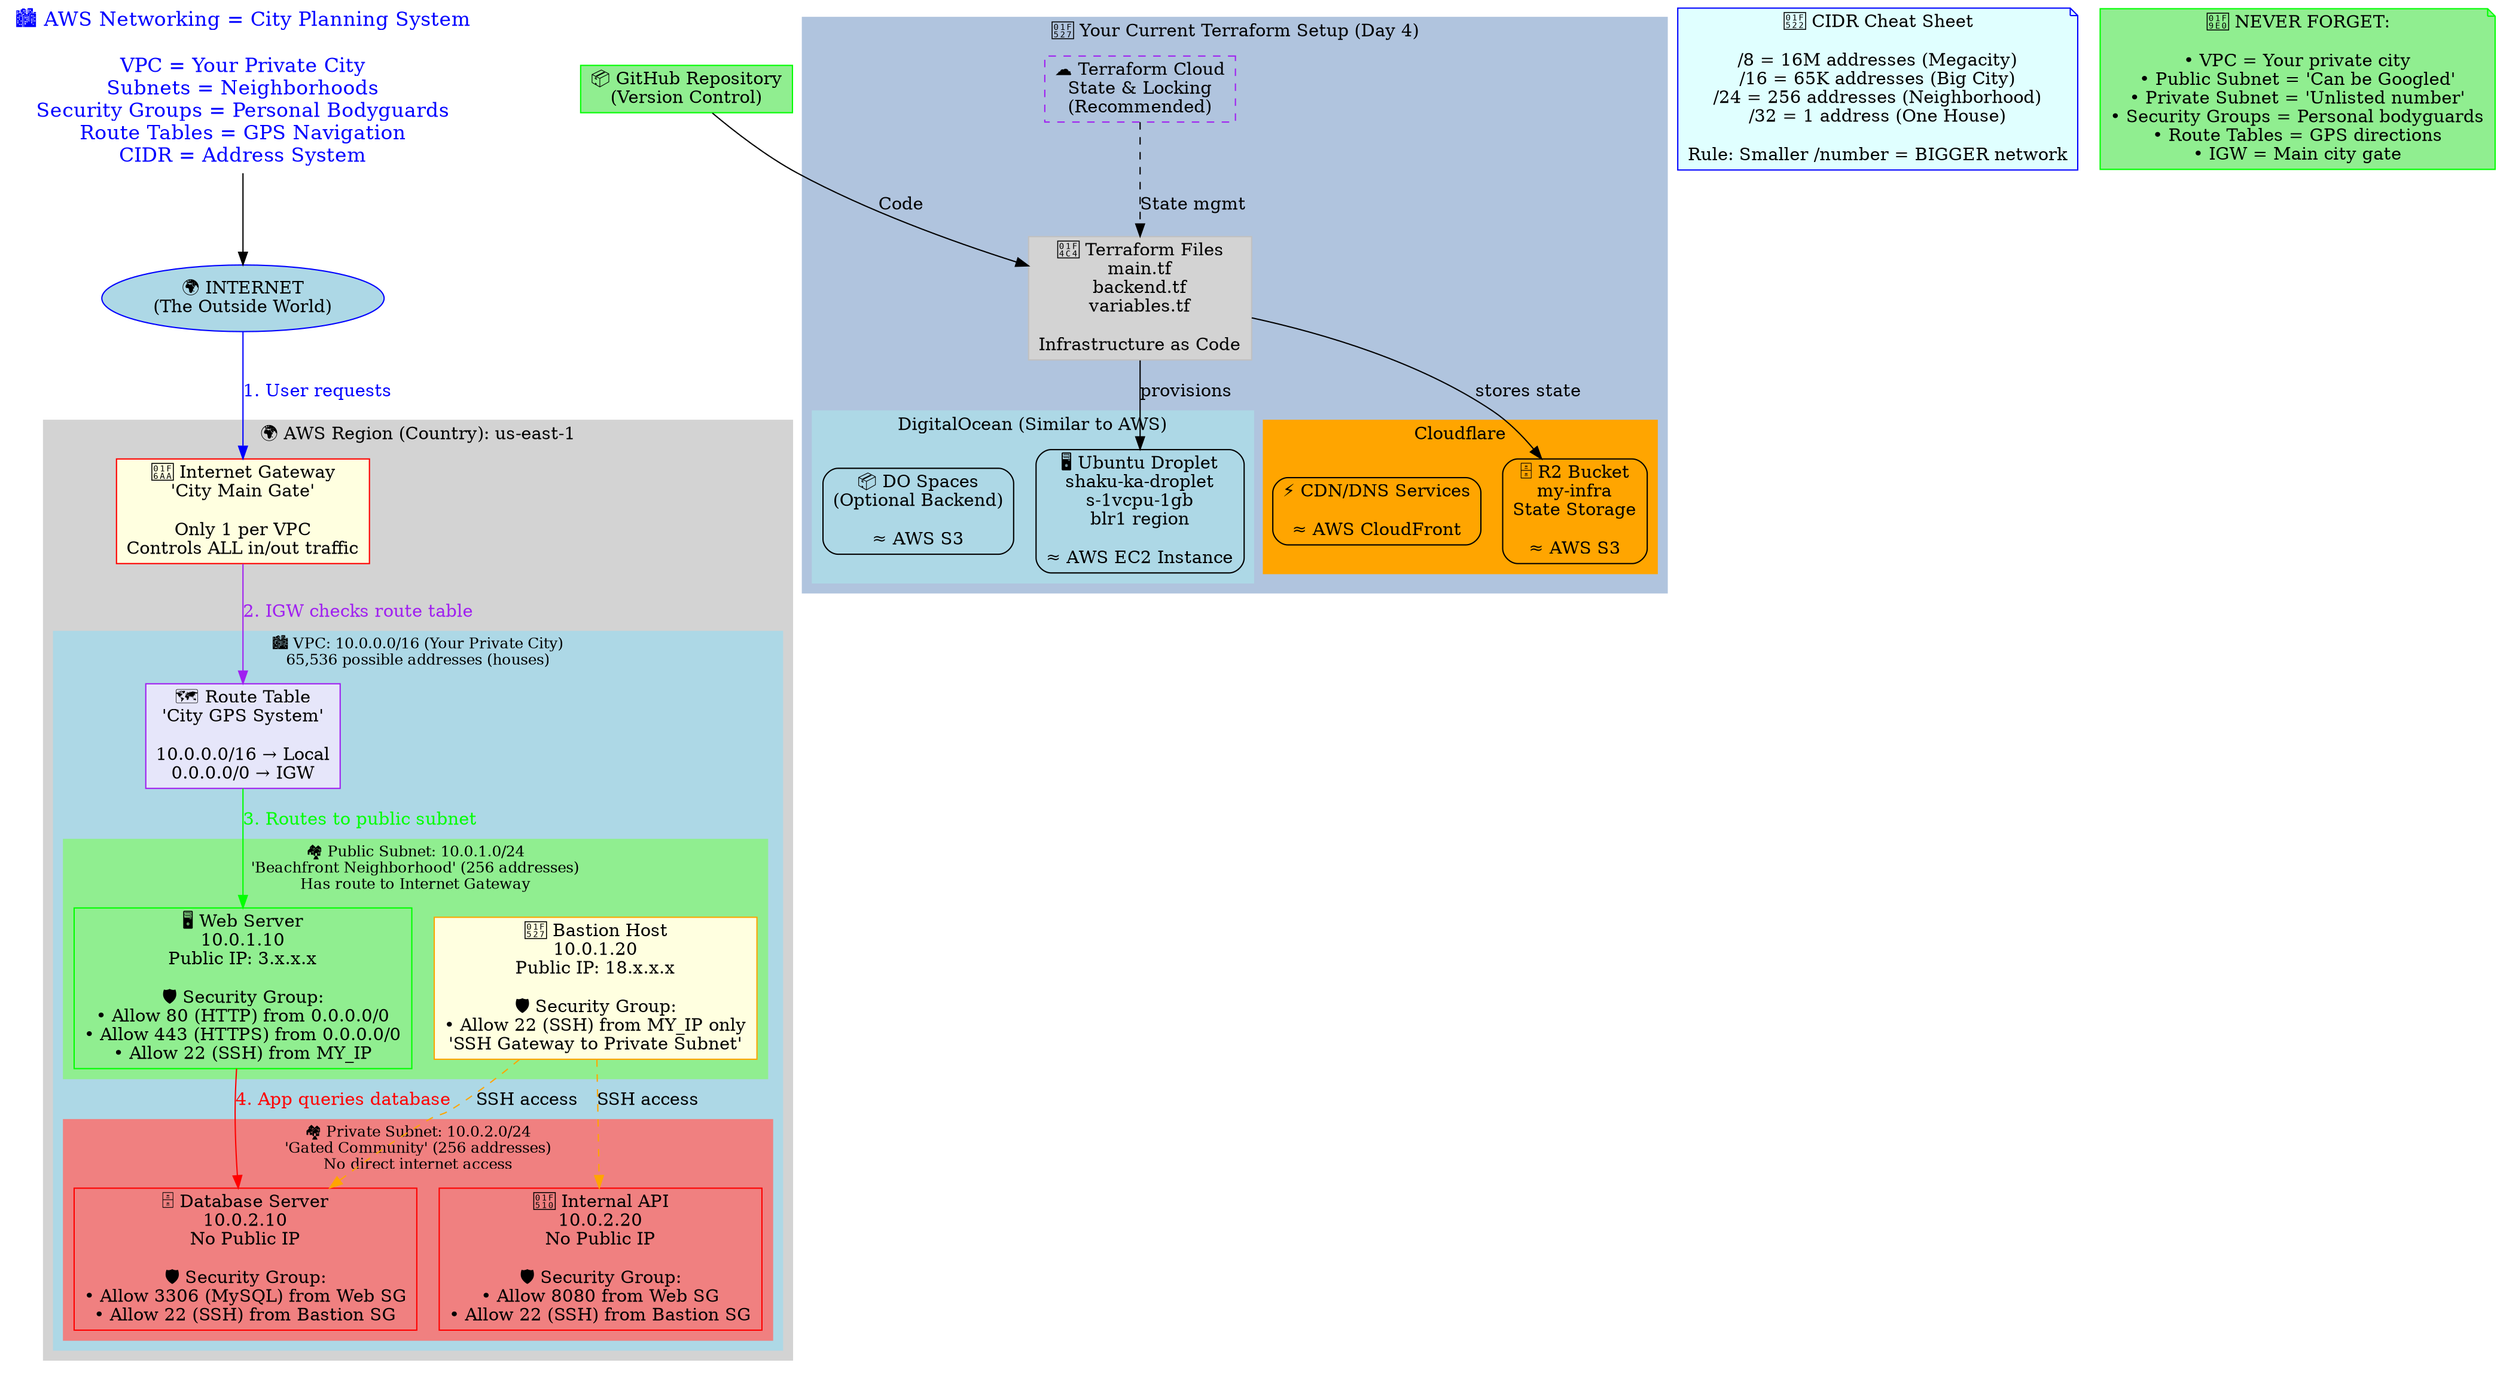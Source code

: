 // AWS Networking Concepts + Terraform Infrastructure
// Complete AWS networking visualization with real-world analogies
// Usage: dot -Tpng infrastructure.dot -o infrastructure.png
//        dot -Tsvg infrastructure.dot -o infrastructure.svg

digraph aws_networking_concepts {
    rankdir=TB;
    node [shape=box, style=rounded];
    
    // Title
    title [label="🏙️ AWS Networking = City Planning System\n\nVPC = Your Private City\nSubnets = Neighborhoods\nSecurity Groups = Personal Bodyguards\nRoute Tables = GPS Navigation\nCIDR = Address System", 
           shape=plaintext, fontsize=16, fontcolor=blue];
    
    // External World
    internet [label="🌍 INTERNET\n(The Outside World)", shape=ellipse, color=blue, style=filled, fillcolor=lightblue];
    
    // AWS Region (Country)
    subgraph cluster_region {
        label="🌍 AWS Region (Country): us-east-1";
        style=filled;
        color=lightgray;
        fontsize=14;
        
        // Internet Gateway (City Main Gate)
        igw [label="🚪 Internet Gateway\n'City Main Gate'\n\nOnly 1 per VPC\nControls ALL in/out traffic", 
             color=red, style=filled, fillcolor=lightyellow];
        
        // VPC (Your Private City)
        subgraph cluster_vpc {
            label="🏙️ VPC: 10.0.0.0/16 (Your Private City)\n65,536 possible addresses (houses)";
            style=filled;
            color=lightblue;
            fontsize=12;
            
            // Route Table (GPS System)
            route_table [label="🗺️ Route Table\n'City GPS System'\n\n10.0.0.0/16 → Local\n0.0.0.0/0 → IGW", 
                        color=purple, style=filled, fillcolor=lavender];
            
            // Public Subnet (Beachfront Neighborhood)
            subgraph cluster_public {
                label="🏘️ Public Subnet: 10.0.1.0/24\n'Beachfront Neighborhood' (256 addresses)\nHas route to Internet Gateway";
                style=filled;
                color=lightgreen;
                
                web_server [label="🖥️ Web Server\n10.0.1.10\nPublic IP: 3.x.x.x\n\n🛡️ Security Group:\n• Allow 80 (HTTP) from 0.0.0.0/0\n• Allow 443 (HTTPS) from 0.0.0.0/0\n• Allow 22 (SSH) from MY_IP", 
                           color=green, style=filled, fillcolor=lightgreen];
                
                bastion [label="🔧 Bastion Host\n10.0.1.20\nPublic IP: 18.x.x.x\n\n🛡️ Security Group:\n• Allow 22 (SSH) from MY_IP only\n'SSH Gateway to Private Subnet'", 
                        color=orange, style=filled, fillcolor=lightyellow];
            }
            
            // Private Subnet (Gated Community)
            subgraph cluster_private {
                label="🏘️ Private Subnet: 10.0.2.0/24\n'Gated Community' (256 addresses)\nNo direct internet access";
                style=filled;
                color=lightcoral;
                
                database [label="🗄️ Database Server\n10.0.2.10\nNo Public IP\n\n🛡️ Security Group:\n• Allow 3306 (MySQL) from Web SG\n• Allow 22 (SSH) from Bastion SG", 
                         color=red, style=filled, fillcolor=lightcoral];
                
                api_server [label="🔐 Internal API\n10.0.2.20\nNo Public IP\n\n🛡️ Security Group:\n• Allow 8080 from Web SG\n• Allow 22 (SSH) from Bastion SG", 
                           color=red, style=filled, fillcolor=lightcoral];
            }
        }
    }
    
    // External Services (Outside the Region)
    github [label="📦 GitHub Repository\n(Version Control)", color=green, style=filled, fillcolor=lightgreen];
    
    // CIDR Explanation Box
    cidr_info [label="🔢 CIDR Cheat Sheet\n\n/8 = 16M addresses (Megacity)\n/16 = 65K addresses (Big City)\n/24 = 256 addresses (Neighborhood)\n/32 = 1 address (One House)\n\nRule: Smaller /number = BIGGER network", 
               shape=note, color=blue, style=filled, fillcolor=lightcyan];
    
    // Memory Anchors
    memory [label="🧠 NEVER FORGET:\n\n• VPC = Your private city\n• Public Subnet = 'Can be Googled'\n• Private Subnet = 'Unlisted number'\n• Security Groups = Personal bodyguards\n• Route Tables = GPS directions\n• IGW = Main city gate", 
            shape=note, color=green, style=filled, fillcolor=lightgreen];
    
    // Terraform Infrastructure (Your Current Setup)
    subgraph cluster_terraform {
        label="🔧 Your Current Terraform Setup (Day 4)";
        style=filled;
        color=lightsteelblue;
        
        tf_cloud [label="☁️ Terraform Cloud\nState & Locking\n(Recommended)", color=purple, style=dashed];
        
        subgraph cluster_do {
            label="DigitalOcean (Similar to AWS)";
            style=filled;
            color=lightblue;
            
            droplet [label="🖥️ Ubuntu Droplet\nshaku-ka-droplet\ns-1vcpu-1gb\nblr1 region\n\n≈ AWS EC2 Instance"];
            do_spaces [label="📦 DO Spaces\n(Optional Backend)\n\n≈ AWS S3"];
        }
        
        subgraph cluster_cf {
            label="Cloudflare";
            style=filled;
            color=orange;
            
            r2_bucket [label="🗄️ R2 Bucket\nmy-infra\nState Storage\n\n≈ AWS S3"];
            cdn [label="⚡ CDN/DNS Services\n\n≈ AWS CloudFront"];
        }
        
        tf_files [label="📄 Terraform Files\nmain.tf\nbackend.tf\nvariables.tf\n\nInfrastructure as Code", 
                 color=gray, style=filled, fillcolor=lightgray];
    }
    
    // Traffic Flow Connections (The Story)
    internet -> igw [label="1. User requests", color=blue, fontcolor=blue];
    igw -> route_table [label="2. IGW checks route table", color=purple, fontcolor=purple];
    route_table -> web_server [label="3. Routes to public subnet", color=green, fontcolor=green];
    web_server -> database [label="4. App queries database", color=red, fontcolor=red];
    bastion -> database [label="SSH access", style=dashed, color=orange];
    bastion -> api_server [label="SSH access", style=dashed, color=orange];
    
    // Terraform connections
    github -> tf_files [label="Code"];
    tf_cloud -> tf_files [style=dashed, label="State mgmt"];
    tf_files -> droplet [label="provisions"];
    tf_files -> r2_bucket [label="stores state"];
    
    // Layout hints
    {rank=same; cidr_info; memory}
    title -> internet;
}